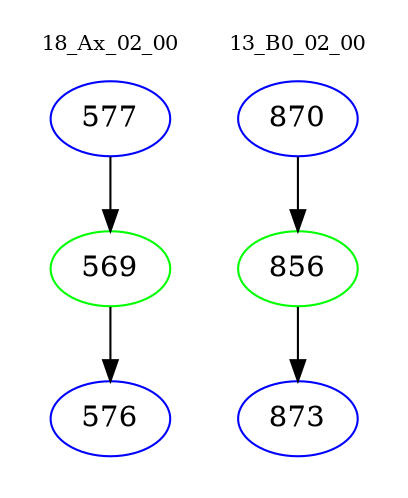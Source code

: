 digraph{
subgraph cluster_0 {
color = white
label = "18_Ax_02_00";
fontsize=10;
T0_577 [label="577", color="blue"]
T0_577 -> T0_569 [color="black"]
T0_569 [label="569", color="green"]
T0_569 -> T0_576 [color="black"]
T0_576 [label="576", color="blue"]
}
subgraph cluster_1 {
color = white
label = "13_B0_02_00";
fontsize=10;
T1_870 [label="870", color="blue"]
T1_870 -> T1_856 [color="black"]
T1_856 [label="856", color="green"]
T1_856 -> T1_873 [color="black"]
T1_873 [label="873", color="blue"]
}
}
